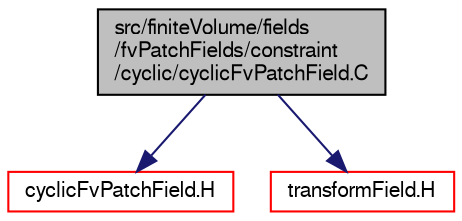 digraph "src/finiteVolume/fields/fvPatchFields/constraint/cyclic/cyclicFvPatchField.C"
{
  bgcolor="transparent";
  edge [fontname="FreeSans",fontsize="10",labelfontname="FreeSans",labelfontsize="10"];
  node [fontname="FreeSans",fontsize="10",shape=record];
  Node0 [label="src/finiteVolume/fields\l/fvPatchFields/constraint\l/cyclic/cyclicFvPatchField.C",height=0.2,width=0.4,color="black", fillcolor="grey75", style="filled", fontcolor="black"];
  Node0 -> Node1 [color="midnightblue",fontsize="10",style="solid",fontname="FreeSans"];
  Node1 [label="cyclicFvPatchField.H",height=0.2,width=0.4,color="red",URL="$a01556.html"];
  Node0 -> Node214 [color="midnightblue",fontsize="10",style="solid",fontname="FreeSans"];
  Node214 [label="transformField.H",height=0.2,width=0.4,color="red",URL="$a09734.html",tooltip="Spatial transformation functions for primitive fields. "];
}
